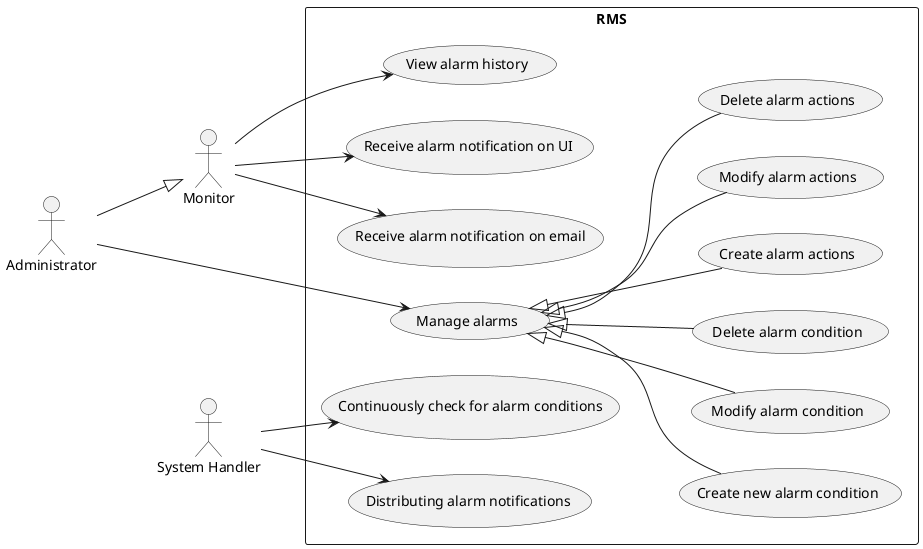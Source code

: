 @startuml
left to right direction
actor "Monitor" as m
actor "Administrator" as a
actor "System Handler" as s

rectangle RMS {
 (View alarm history) as vh
 (Create new alarm condition) as cna
 (Manage alarms) as ma
 (Modify alarm condition) as mac
 (Delete alarm condition) as dac
 (Create alarm actions) as cac
 (Modify alarm actions) as maca
 (Delete alarm actions) as daca
 (Receive alarm notification on UI) as ra
 (Receive alarm notification on email) as re
 (Continuously check for alarm conditions) as ccac
 (Distributing alarm notifications) as dan
}

m --> vh
m --> ra
m --> re

a --|> m
a --> ma
ma <|-- cna
ma <|-- mac
ma <|-- dac
ma <|-- cac
ma <|-- maca
ma <|-- daca


s --> ccac
s --> dan

@enduml